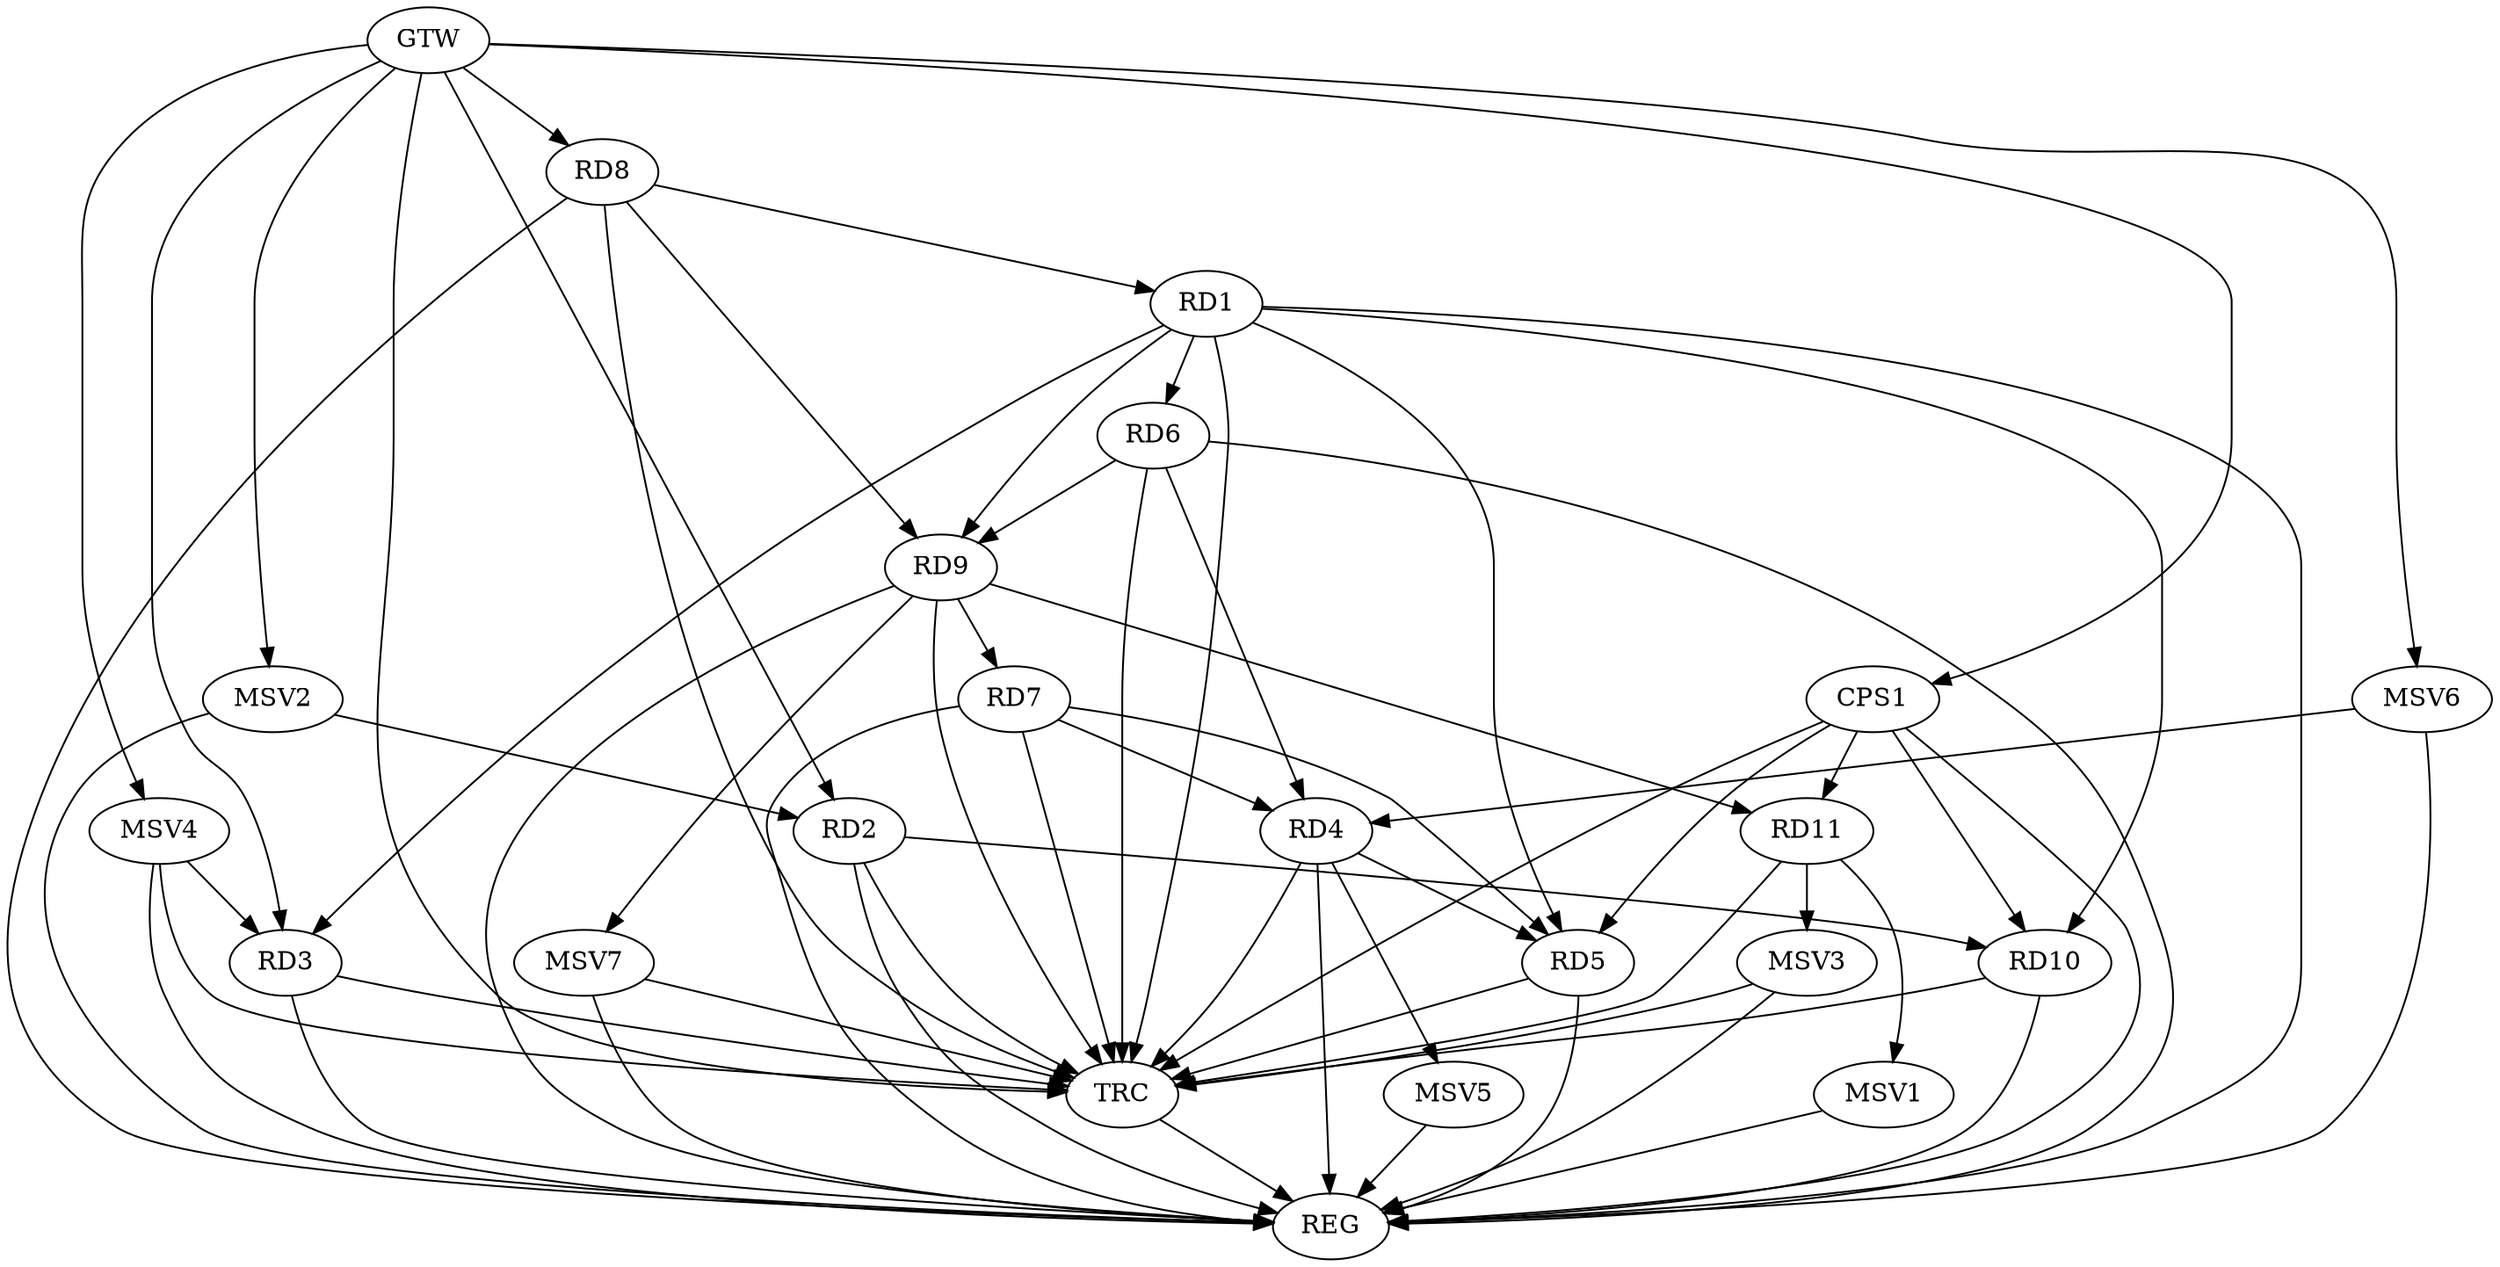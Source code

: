 strict digraph G {
  RD1 [ label="RD1" ];
  RD2 [ label="RD2" ];
  RD3 [ label="RD3" ];
  RD4 [ label="RD4" ];
  RD5 [ label="RD5" ];
  RD6 [ label="RD6" ];
  RD7 [ label="RD7" ];
  RD8 [ label="RD8" ];
  RD9 [ label="RD9" ];
  RD10 [ label="RD10" ];
  RD11 [ label="RD11" ];
  CPS1 [ label="CPS1" ];
  GTW [ label="GTW" ];
  REG [ label="REG" ];
  TRC [ label="TRC" ];
  MSV1 [ label="MSV1" ];
  MSV2 [ label="MSV2" ];
  MSV3 [ label="MSV3" ];
  MSV4 [ label="MSV4" ];
  MSV5 [ label="MSV5" ];
  MSV6 [ label="MSV6" ];
  MSV7 [ label="MSV7" ];
  RD1 -> RD5;
  RD1 -> RD6;
  RD8 -> RD1;
  RD1 -> RD9;
  RD2 -> RD10;
  RD4 -> RD5;
  RD6 -> RD4;
  RD7 -> RD4;
  RD7 -> RD5;
  RD6 -> RD9;
  RD9 -> RD7;
  RD8 -> RD9;
  RD9 -> RD11;
  CPS1 -> RD5;
  CPS1 -> RD10;
  CPS1 -> RD11;
  GTW -> RD2;
  GTW -> RD3;
  GTW -> RD8;
  GTW -> CPS1;
  RD1 -> REG;
  RD2 -> REG;
  RD3 -> REG;
  RD4 -> REG;
  RD5 -> REG;
  RD6 -> REG;
  RD7 -> REG;
  RD8 -> REG;
  RD9 -> REG;
  RD10 -> REG;
  CPS1 -> REG;
  RD1 -> TRC;
  RD2 -> TRC;
  RD3 -> TRC;
  RD4 -> TRC;
  RD5 -> TRC;
  RD6 -> TRC;
  RD7 -> TRC;
  RD8 -> TRC;
  RD9 -> TRC;
  RD10 -> TRC;
  RD11 -> TRC;
  CPS1 -> TRC;
  GTW -> TRC;
  TRC -> REG;
  RD1 -> RD3;
  RD1 -> RD10;
  RD11 -> MSV1;
  MSV1 -> REG;
  MSV2 -> RD2;
  GTW -> MSV2;
  MSV2 -> REG;
  RD11 -> MSV3;
  MSV3 -> REG;
  MSV3 -> TRC;
  MSV4 -> RD3;
  GTW -> MSV4;
  MSV4 -> REG;
  MSV4 -> TRC;
  RD4 -> MSV5;
  MSV5 -> REG;
  MSV6 -> RD4;
  GTW -> MSV6;
  MSV6 -> REG;
  RD9 -> MSV7;
  MSV7 -> REG;
  MSV7 -> TRC;
}
